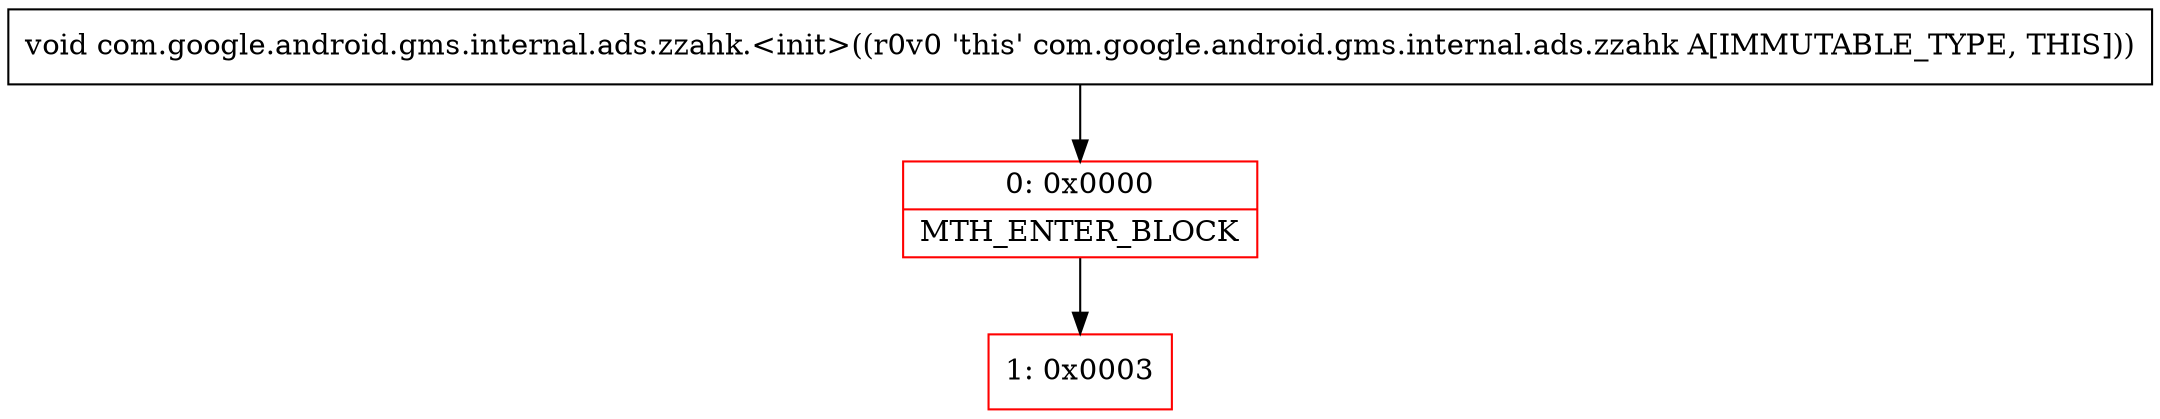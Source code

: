 digraph "CFG forcom.google.android.gms.internal.ads.zzahk.\<init\>()V" {
subgraph cluster_Region_214274654 {
label = "R(0)";
node [shape=record,color=blue];
}
Node_0 [shape=record,color=red,label="{0\:\ 0x0000|MTH_ENTER_BLOCK\l}"];
Node_1 [shape=record,color=red,label="{1\:\ 0x0003}"];
MethodNode[shape=record,label="{void com.google.android.gms.internal.ads.zzahk.\<init\>((r0v0 'this' com.google.android.gms.internal.ads.zzahk A[IMMUTABLE_TYPE, THIS])) }"];
MethodNode -> Node_0;
Node_0 -> Node_1;
}

